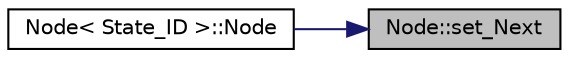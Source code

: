 digraph "Node::set_Next"
{
 // INTERACTIVE_SVG=YES
 // LATEX_PDF_SIZE
  edge [fontname="Helvetica",fontsize="10",labelfontname="Helvetica",labelfontsize="10"];
  node [fontname="Helvetica",fontsize="10",shape=record];
  rankdir="RL";
  Node31 [label="Node::set_Next",height=0.2,width=0.4,color="black", fillcolor="grey75", style="filled", fontcolor="black",tooltip=" "];
  Node31 -> Node32 [dir="back",color="midnightblue",fontsize="10",style="solid",fontname="Helvetica"];
  Node32 [label="Node\< State_ID \>::Node",height=0.2,width=0.4,color="black", fillcolor="white", style="filled",URL="$class_node.html#a0fc2b7ab91a27f8fd1af50b2a915e5dd",tooltip=" "];
}
